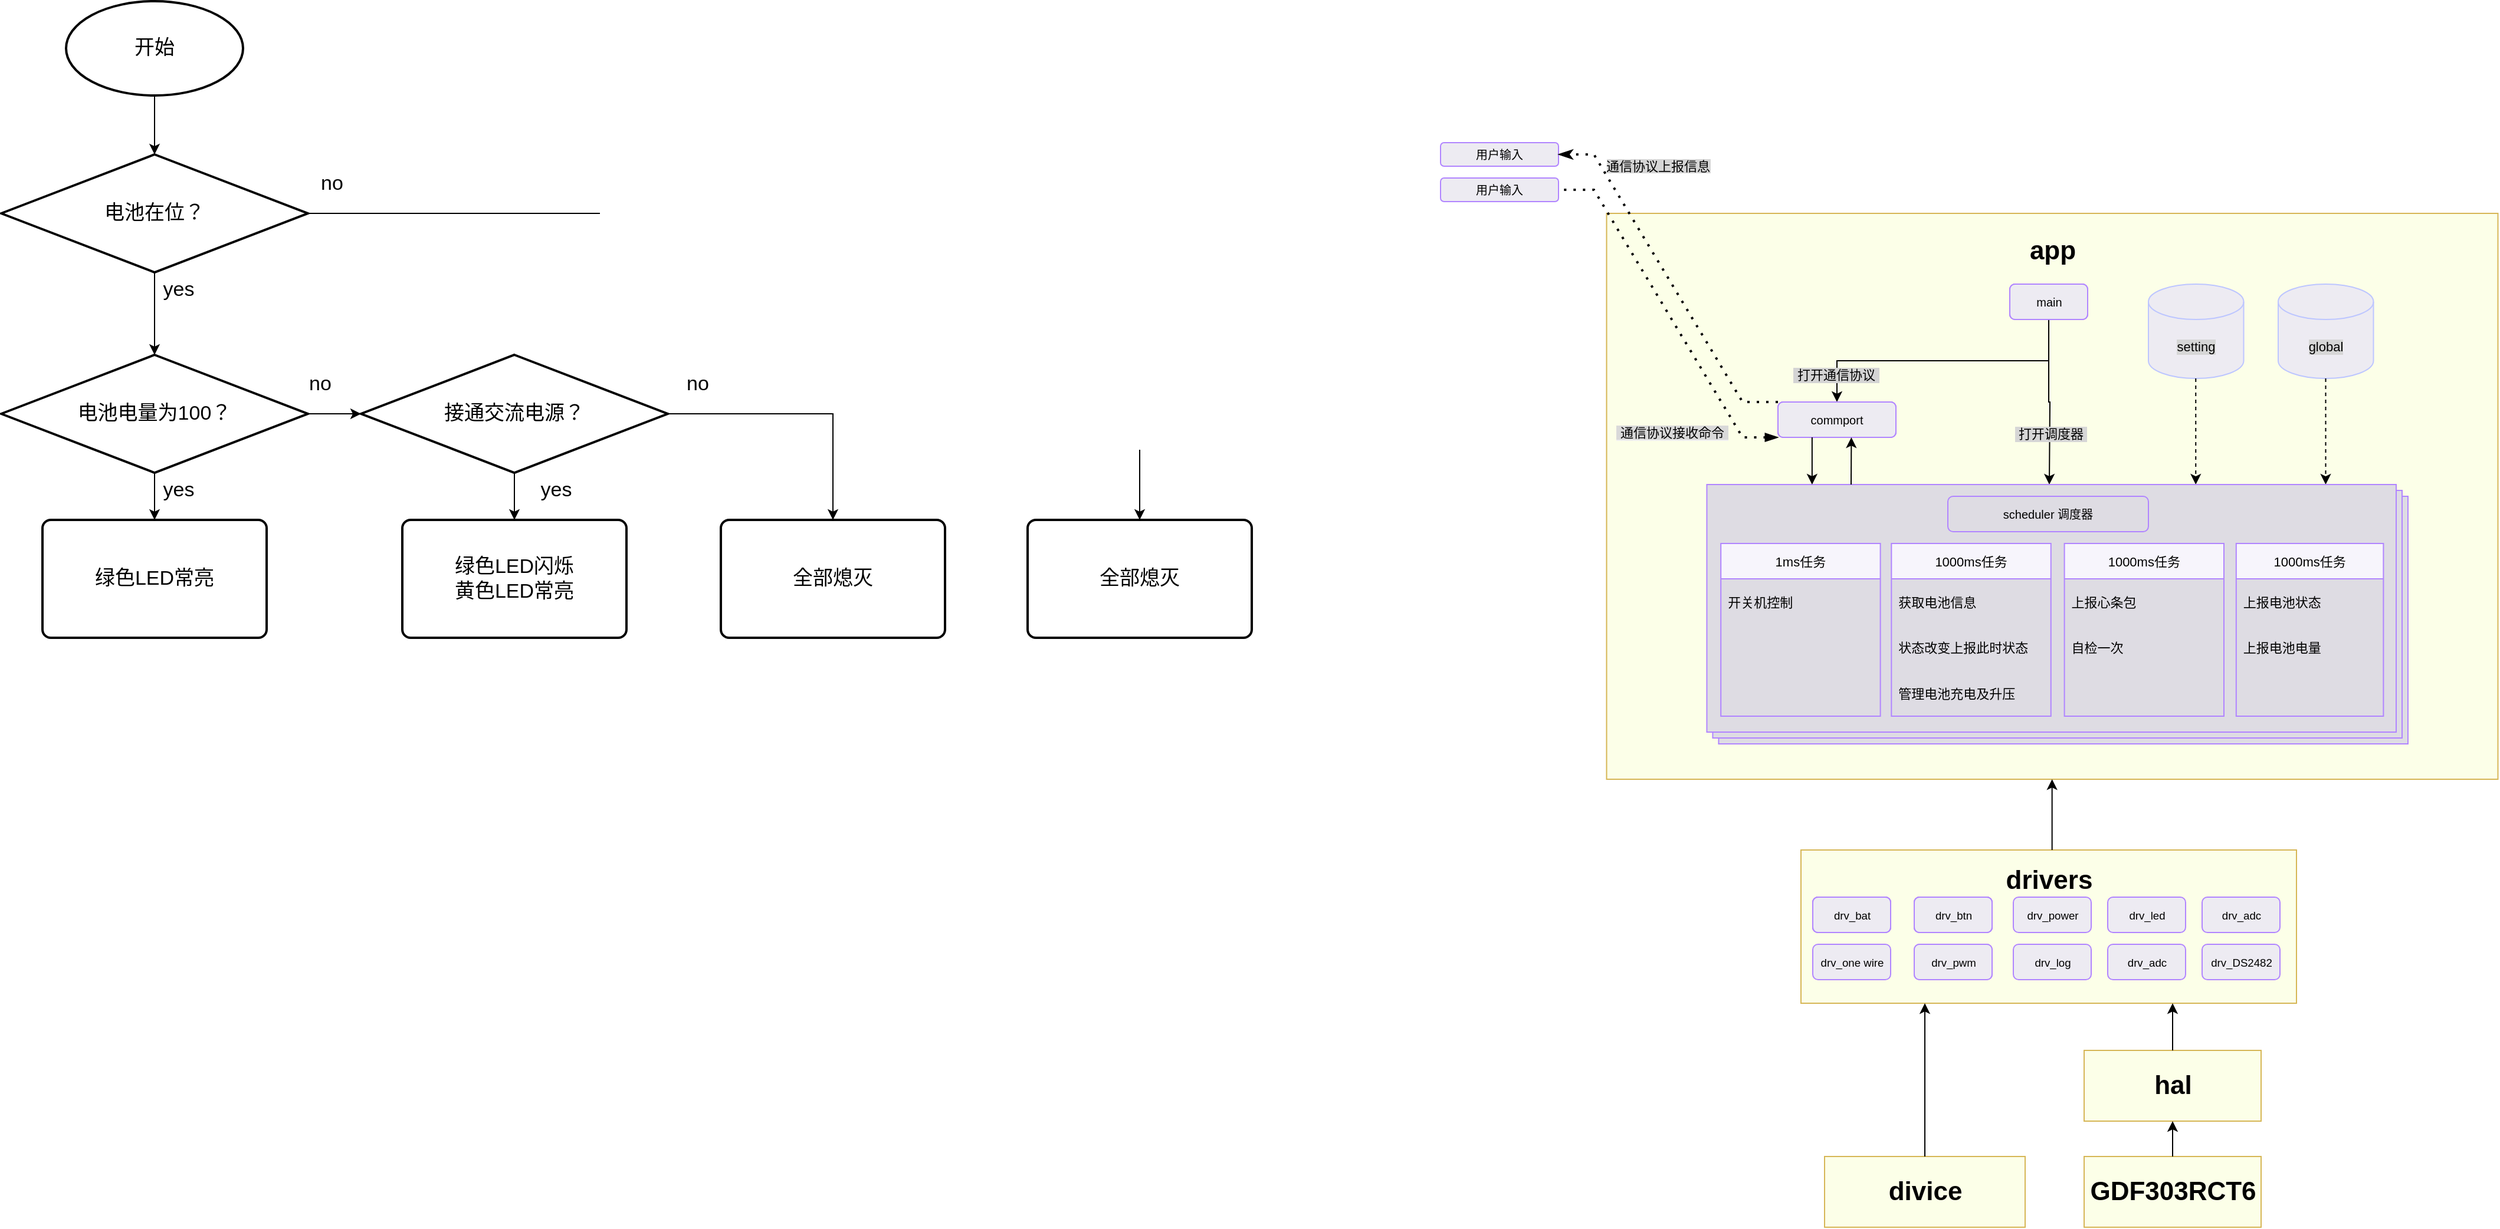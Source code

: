 <mxfile version="20.2.3" type="github">
  <diagram id="prtHgNgQTEPvFCAcTncT" name="Page-1">
    <mxGraphModel dx="3213" dy="2015" grid="1" gridSize="10" guides="1" tooltips="1" connect="1" arrows="1" fold="1" page="1" pageScale="1" pageWidth="827" pageHeight="1169" math="0" shadow="0">
      <root>
        <mxCell id="0" />
        <mxCell id="1" parent="0" />
        <mxCell id="XZaAGWMHw-ofj6j569ZM-145" value="" style="group;dashed=1;strokeColor=none;" parent="1" vertex="1" connectable="0">
          <mxGeometry x="80.75" y="180" width="755.5" height="670" as="geometry" />
        </mxCell>
        <mxCell id="XZaAGWMHw-ofj6j569ZM-3" value="&lt;b&gt;&lt;font style=&quot;font-size: 22px;&quot;&gt;app&lt;br&gt;&lt;/font&gt;&lt;/b&gt;&lt;br&gt;&lt;br&gt;&lt;br&gt;&lt;br&gt;&lt;br&gt;&lt;br&gt;&lt;br&gt;&lt;br&gt;&lt;br&gt;&lt;br&gt;&lt;br&gt;&lt;br&gt;&lt;br&gt;&lt;br&gt;&lt;br&gt;&lt;br&gt;&lt;br&gt;&lt;br&gt;&lt;br&gt;&lt;br&gt;&lt;br&gt;&lt;br&gt;&lt;br&gt;&lt;br&gt;&lt;br&gt;&lt;br&gt;&lt;br&gt;&lt;br&gt;&lt;br&gt;" style="rounded=0;whiteSpace=wrap;html=1;fillColor=#FCFFE8;strokeColor=#d6b656;" parent="XZaAGWMHw-ofj6j569ZM-145" vertex="1">
          <mxGeometry width="755.5" height="480" as="geometry" />
        </mxCell>
        <mxCell id="XZaAGWMHw-ofj6j569ZM-4" value="&lt;font style=&quot;font-size: 22px;&quot;&gt;&lt;b&gt;&lt;br&gt;&lt;br&gt;&lt;br&gt;drivers&lt;br&gt;&lt;br&gt;&lt;br&gt;&lt;br&gt;&lt;br&gt;&lt;br&gt;&lt;br&gt;&lt;/b&gt;&lt;/font&gt;" style="rounded=0;whiteSpace=wrap;html=1;fillColor=#FCFFE8;strokeColor=#d6b656;" parent="XZaAGWMHw-ofj6j569ZM-145" vertex="1">
          <mxGeometry x="164.75" y="540" width="420" height="130" as="geometry" />
        </mxCell>
        <mxCell id="XZaAGWMHw-ofj6j569ZM-142" value="" style="endArrow=classic;html=1;rounded=0;" parent="XZaAGWMHw-ofj6j569ZM-145" edge="1">
          <mxGeometry width="50" height="50" relative="1" as="geometry">
            <mxPoint x="377.58" y="540" as="sourcePoint" />
            <mxPoint x="377.58" y="480" as="targetPoint" />
          </mxGeometry>
        </mxCell>
        <mxCell id="XZaAGWMHw-ofj6j569ZM-148" value="setting" style="shape=cylinder3;whiteSpace=wrap;html=1;boundedLbl=1;backgroundOutline=1;size=15;labelBackgroundColor=#D6D6D6;fontSize=11;fontColor=default;strokeColor=#BDC6FF;fillColor=#EDEBF2;" parent="XZaAGWMHw-ofj6j569ZM-145" vertex="1">
          <mxGeometry x="459.25" y="60" width="80.75" height="80" as="geometry" />
        </mxCell>
        <mxCell id="XZaAGWMHw-ofj6j569ZM-149" value="global" style="shape=cylinder3;whiteSpace=wrap;html=1;boundedLbl=1;backgroundOutline=1;size=15;labelBackgroundColor=#D6D6D6;fontSize=11;fontColor=default;strokeColor=#BDC6FF;fillColor=#EDEBF2;" parent="XZaAGWMHw-ofj6j569ZM-145" vertex="1">
          <mxGeometry x="569.25" y="60" width="80.75" height="80" as="geometry" />
        </mxCell>
        <mxCell id="XZaAGWMHw-ofj6j569ZM-158" value="" style="endArrow=classic;html=1;rounded=0;targetPerimeterSpacing=0;strokeColor=#000000;elbow=vertical;exitX=0.5;exitY=1;exitDx=0;exitDy=0;dashed=1;" parent="XZaAGWMHw-ofj6j569ZM-145" edge="1">
          <mxGeometry width="50" height="50" relative="1" as="geometry">
            <mxPoint x="609.5" y="140" as="sourcePoint" />
            <mxPoint x="609.5" y="230" as="targetPoint" />
          </mxGeometry>
        </mxCell>
        <mxCell id="XZaAGWMHw-ofj6j569ZM-159" value="" style="endArrow=classic;html=1;rounded=0;targetPerimeterSpacing=0;strokeColor=#000000;elbow=vertical;exitX=0.5;exitY=1;exitDx=0;exitDy=0;dashed=1;" parent="XZaAGWMHw-ofj6j569ZM-145" edge="1">
          <mxGeometry width="50" height="50" relative="1" as="geometry">
            <mxPoint x="499.38" y="140" as="sourcePoint" />
            <mxPoint x="499.38" y="230" as="targetPoint" />
          </mxGeometry>
        </mxCell>
        <mxCell id="XZaAGWMHw-ofj6j569ZM-5" value="&lt;font style=&quot;font-size: 22px;&quot;&gt;&lt;b&gt;GDF303RCT6&lt;/b&gt;&lt;/font&gt;" style="rounded=0;whiteSpace=wrap;html=1;fillColor=#FCFFE8;strokeColor=#d6b656;" parent="1" vertex="1">
          <mxGeometry x="485.5" y="980" width="150" height="60" as="geometry" />
        </mxCell>
        <mxCell id="XZaAGWMHw-ofj6j569ZM-6" value="&lt;b&gt;&lt;font style=&quot;font-size: 22px;&quot;&gt;hal&lt;/font&gt;&lt;/b&gt;" style="rounded=0;whiteSpace=wrap;html=1;fillColor=#FCFFE8;strokeColor=#d6b656;" parent="1" vertex="1">
          <mxGeometry x="485.5" y="890" width="150" height="60" as="geometry" />
        </mxCell>
        <mxCell id="XZaAGWMHw-ofj6j569ZM-7" value="&lt;font style=&quot;font-size: 22px;&quot;&gt;&lt;b&gt;divice&lt;/b&gt;&lt;/font&gt;" style="rounded=0;whiteSpace=wrap;html=1;fillColor=#FCFFE8;strokeColor=#d6b656;" parent="1" vertex="1">
          <mxGeometry x="265.5" y="980" width="170" height="60" as="geometry" />
        </mxCell>
        <mxCell id="XZaAGWMHw-ofj6j569ZM-9" value="" style="endArrow=classic;html=1;rounded=0;exitX=0.5;exitY=0;exitDx=0;exitDy=0;entryX=0.5;entryY=1;entryDx=0;entryDy=0;" parent="1" source="XZaAGWMHw-ofj6j569ZM-5" target="XZaAGWMHw-ofj6j569ZM-6" edge="1">
          <mxGeometry width="50" height="50" relative="1" as="geometry">
            <mxPoint x="385.5" y="860" as="sourcePoint" />
            <mxPoint x="435.5" y="810" as="targetPoint" />
          </mxGeometry>
        </mxCell>
        <mxCell id="XZaAGWMHw-ofj6j569ZM-11" value="" style="endArrow=classic;html=1;rounded=0;exitX=0.5;exitY=0;exitDx=0;exitDy=0;entryX=0.25;entryY=1;entryDx=0;entryDy=0;" parent="1" source="XZaAGWMHw-ofj6j569ZM-7" target="XZaAGWMHw-ofj6j569ZM-4" edge="1">
          <mxGeometry width="50" height="50" relative="1" as="geometry">
            <mxPoint x="330" y="1010" as="sourcePoint" />
            <mxPoint x="330" y="970" as="targetPoint" />
          </mxGeometry>
        </mxCell>
        <mxCell id="XZaAGWMHw-ofj6j569ZM-12" value="" style="endArrow=classic;html=1;rounded=0;exitX=0.5;exitY=0;exitDx=0;exitDy=0;entryX=0.75;entryY=1;entryDx=0;entryDy=0;" parent="1" source="XZaAGWMHw-ofj6j569ZM-6" target="XZaAGWMHw-ofj6j569ZM-4" edge="1">
          <mxGeometry width="50" height="50" relative="1" as="geometry">
            <mxPoint x="560.5" y="1020" as="sourcePoint" />
            <mxPoint x="560.5" y="980" as="targetPoint" />
          </mxGeometry>
        </mxCell>
        <mxCell id="XZaAGWMHw-ofj6j569ZM-15" value="&lt;p class=&quot;MsoNormal&quot;&gt;&lt;span style=&quot;font-family: 等线; font-size: 7pt;&quot;&gt;&lt;font face=&quot;Arial&quot;&gt;drv_&lt;/font&gt;&lt;/span&gt;&lt;span style=&quot;font-family: Arial; font-size: 7pt;&quot;&gt;bat&lt;/span&gt;&lt;/p&gt;" style="rounded=1;whiteSpace=wrap;html=1;fillColor=#FCFFE8;strokeColor=#B185FF;" parent="1" vertex="1">
          <mxGeometry x="255.5" y="760" width="66" height="30" as="geometry" />
        </mxCell>
        <mxCell id="XZaAGWMHw-ofj6j569ZM-16" value="&lt;p class=&quot;MsoNormal&quot;&gt;&lt;span style=&quot;font-family: 等线; font-size: 7pt;&quot;&gt;&lt;font face=&quot;Arial&quot;&gt;drv_&lt;/font&gt;&lt;/span&gt;&lt;span style=&quot;font-family: Arial; font-size: 7pt;&quot;&gt;power&lt;/span&gt;&lt;/p&gt;" style="rounded=1;whiteSpace=wrap;html=1;fillColor=#EDEBF2;strokeColor=#B185FF;" parent="1" vertex="1">
          <mxGeometry x="425.5" y="760" width="66" height="30" as="geometry" />
        </mxCell>
        <mxCell id="XZaAGWMHw-ofj6j569ZM-17" value="&lt;p class=&quot;MsoNormal&quot;&gt;&lt;span style=&quot;font-family: 等线; font-size: 7pt;&quot;&gt;&lt;font face=&quot;Arial&quot;&gt;drv_&lt;/font&gt;&lt;/span&gt;&lt;span style=&quot;font-family: Arial; font-size: 7pt;&quot;&gt;led&lt;/span&gt;&lt;/p&gt;" style="rounded=1;whiteSpace=wrap;html=1;fillColor=#EDEBF2;strokeColor=#B185FF;" parent="1" vertex="1">
          <mxGeometry x="505.5" y="760" width="66" height="30" as="geometry" />
        </mxCell>
        <mxCell id="XZaAGWMHw-ofj6j569ZM-18" value="&lt;p class=&quot;MsoNormal&quot;&gt;&lt;span style=&quot;font-family: 等线; font-size: 7pt;&quot;&gt;&lt;font face=&quot;Arial&quot;&gt;drv_&lt;/font&gt;&lt;/span&gt;&lt;span style=&quot;font-family: Arial; font-size: 7pt;&quot;&gt;btn&lt;/span&gt;&lt;/p&gt;" style="rounded=1;whiteSpace=wrap;html=1;fillColor=#FCFFE8;strokeColor=#B185FF;" parent="1" vertex="1">
          <mxGeometry x="341.5" y="760" width="66" height="30" as="geometry" />
        </mxCell>
        <mxCell id="XZaAGWMHw-ofj6j569ZM-20" value="&lt;p class=&quot;MsoNormal&quot;&gt;&lt;span style=&quot;font-family: 等线; font-size: 7pt;&quot;&gt;&lt;font face=&quot;Arial&quot;&gt;drv_&lt;/font&gt;&lt;/span&gt;&lt;span style=&quot;font-family: Arial; font-size: 7pt;&quot;&gt;one wire&lt;/span&gt;&lt;/p&gt;" style="rounded=1;whiteSpace=wrap;html=1;fillColor=#EDEBF2;strokeColor=#B185FF;" parent="1" vertex="1">
          <mxGeometry x="255.5" y="800" width="66" height="30" as="geometry" />
        </mxCell>
        <mxCell id="XZaAGWMHw-ofj6j569ZM-21" value="&lt;p class=&quot;MsoNormal&quot;&gt;&lt;span style=&quot;font-family: 等线; font-size: 7pt;&quot;&gt;&lt;font face=&quot;Arial&quot;&gt;drv_&lt;/font&gt;&lt;/span&gt;&lt;span style=&quot;font-family: Arial; font-size: 7pt;&quot;&gt;pwm&lt;/span&gt;&lt;/p&gt;" style="rounded=1;whiteSpace=wrap;html=1;fillColor=#DEDCE3;strokeColor=#B185FF;" parent="1" vertex="1">
          <mxGeometry x="341.5" y="800" width="66" height="30" as="geometry" />
        </mxCell>
        <mxCell id="XZaAGWMHw-ofj6j569ZM-22" value="&lt;p class=&quot;MsoNormal&quot;&gt;&lt;span style=&quot;font-family: 等线; font-size: 7pt;&quot;&gt;&lt;font face=&quot;Arial&quot;&gt;drv_&lt;/font&gt;&lt;/span&gt;&lt;span style=&quot;font-family: Arial; font-size: 7pt;&quot;&gt;log&lt;/span&gt;&lt;/p&gt;" style="rounded=1;whiteSpace=wrap;html=1;fillColor=#EDEBF2;strokeColor=#B185FF;" parent="1" vertex="1">
          <mxGeometry x="425.5" y="800" width="66" height="30" as="geometry" />
        </mxCell>
        <mxCell id="XZaAGWMHw-ofj6j569ZM-24" value="&lt;p class=&quot;MsoNormal&quot;&gt;&lt;span style=&quot;font-family: 等线; font-size: 7pt;&quot;&gt;&lt;font face=&quot;Arial&quot;&gt;drv_&lt;/font&gt;&lt;/span&gt;&lt;span style=&quot;font-family: Arial; font-size: 7pt;&quot;&gt;adc&lt;/span&gt;&lt;/p&gt;" style="rounded=1;whiteSpace=wrap;html=1;fillColor=#EDEBF2;strokeColor=#B185FF;" parent="1" vertex="1">
          <mxGeometry x="505.5" y="800" width="66" height="30" as="geometry" />
        </mxCell>
        <mxCell id="XZaAGWMHw-ofj6j569ZM-26" value="&lt;p class=&quot;MsoNormal&quot;&gt;&lt;span style=&quot;font-family: 等线; font-size: 7pt;&quot;&gt;&lt;font face=&quot;Arial&quot;&gt;drv_&lt;/font&gt;&lt;/span&gt;&lt;span style=&quot;font-family: Arial; font-size: 7pt;&quot;&gt;adc&lt;/span&gt;&lt;/p&gt;" style="rounded=1;whiteSpace=wrap;html=1;fillColor=#EDEBF2;strokeColor=#B185FF;" parent="1" vertex="1">
          <mxGeometry x="585.5" y="760" width="66" height="30" as="geometry" />
        </mxCell>
        <mxCell id="XZaAGWMHw-ofj6j569ZM-27" value="&lt;p class=&quot;MsoNormal&quot;&gt;&lt;span style=&quot;font-family: 等线; font-size: 7pt;&quot;&gt;&lt;font face=&quot;Arial&quot;&gt;drv_DS2482&lt;/font&gt;&lt;/span&gt;&lt;/p&gt;" style="rounded=1;whiteSpace=wrap;html=1;fillColor=#EDEBF2;strokeColor=#B185FF;" parent="1" vertex="1">
          <mxGeometry x="585.5" y="800" width="66" height="30" as="geometry" />
        </mxCell>
        <mxCell id="XZaAGWMHw-ofj6j569ZM-28" value="&lt;p class=&quot;MsoNormal&quot;&gt;&lt;span style=&quot;font-family: 等线; font-size: 7pt;&quot;&gt;&lt;font face=&quot;Arial&quot;&gt;drv_&lt;/font&gt;&lt;/span&gt;&lt;span style=&quot;font-family: Arial; font-size: 7pt;&quot;&gt;bat&lt;/span&gt;&lt;/p&gt;" style="rounded=1;whiteSpace=wrap;html=1;fillColor=#DEDCE3;strokeColor=#B185FF;" parent="1" vertex="1">
          <mxGeometry x="255.5" y="760" width="66" height="30" as="geometry" />
        </mxCell>
        <mxCell id="XZaAGWMHw-ofj6j569ZM-29" value="&lt;p class=&quot;MsoNormal&quot;&gt;&lt;span style=&quot;font-family: 等线; font-size: 7pt;&quot;&gt;&lt;font face=&quot;Arial&quot;&gt;drv_&lt;/font&gt;&lt;/span&gt;&lt;span style=&quot;font-family: Arial; font-size: 7pt;&quot;&gt;btn&lt;/span&gt;&lt;/p&gt;" style="rounded=1;whiteSpace=wrap;html=1;fillColor=#DEDCE3;strokeColor=#B185FF;" parent="1" vertex="1">
          <mxGeometry x="341.5" y="760" width="66" height="30" as="geometry" />
        </mxCell>
        <mxCell id="XZaAGWMHw-ofj6j569ZM-31" style="edgeStyle=orthogonalEdgeStyle;rounded=0;orthogonalLoop=1;jettySize=auto;html=1;exitX=0.5;exitY=1;exitDx=0;exitDy=0;strokeColor=#000000;" parent="1" source="XZaAGWMHw-ofj6j569ZM-30" edge="1">
          <mxGeometry relative="1" as="geometry">
            <mxPoint x="456" y="410" as="targetPoint" />
          </mxGeometry>
        </mxCell>
        <mxCell id="XZaAGWMHw-ofj6j569ZM-46" value="&amp;nbsp;打开调度器&amp;nbsp;" style="edgeLabel;html=1;align=center;verticalAlign=middle;resizable=0;points=[];labelBackgroundColor=#D6D6D6;" parent="XZaAGWMHw-ofj6j569ZM-31" vertex="1" connectable="0">
          <mxGeometry x="0.389" relative="1" as="geometry">
            <mxPoint as="offset" />
          </mxGeometry>
        </mxCell>
        <mxCell id="XZaAGWMHw-ofj6j569ZM-36" style="edgeStyle=orthogonalEdgeStyle;rounded=0;orthogonalLoop=1;jettySize=auto;html=1;exitX=0.5;exitY=1;exitDx=0;exitDy=0;strokeColor=#000000;" parent="1" source="XZaAGWMHw-ofj6j569ZM-30" target="XZaAGWMHw-ofj6j569ZM-35" edge="1">
          <mxGeometry relative="1" as="geometry" />
        </mxCell>
        <mxCell id="XZaAGWMHw-ofj6j569ZM-47" value="&amp;nbsp;打开通信协议&amp;nbsp;" style="edgeLabel;html=1;align=center;verticalAlign=middle;resizable=0;points=[];labelBackgroundColor=#D4D4D4;" parent="XZaAGWMHw-ofj6j569ZM-36" vertex="1" connectable="0">
          <mxGeometry x="0.817" y="-1" relative="1" as="geometry">
            <mxPoint as="offset" />
          </mxGeometry>
        </mxCell>
        <mxCell id="XZaAGWMHw-ofj6j569ZM-30" value="&lt;p class=&quot;MsoNormal&quot;&gt;&lt;font size=&quot;1&quot; face=&quot;Arial&quot;&gt;main&lt;/font&gt;&lt;/p&gt;" style="rounded=1;whiteSpace=wrap;html=1;fillColor=#DEDCE3;strokeColor=#B185FF;" parent="1" vertex="1">
          <mxGeometry x="422.5" y="240" width="66" height="30" as="geometry" />
        </mxCell>
        <mxCell id="XZaAGWMHw-ofj6j569ZM-35" value="&lt;p class=&quot;MsoNormal&quot;&gt;&lt;font size=&quot;1&quot; face=&quot;Arial&quot;&gt;commport&lt;/font&gt;&lt;/p&gt;" style="rounded=1;whiteSpace=wrap;html=1;fillColor=#DEDCE3;strokeColor=#B185FF;" parent="1" vertex="1">
          <mxGeometry x="226" y="340" width="100" height="30" as="geometry" />
        </mxCell>
        <mxCell id="XZaAGWMHw-ofj6j569ZM-39" value="" style="endArrow=none;dashed=1;html=1;dashPattern=1 3;strokeWidth=2;rounded=0;entryX=1;entryY=0.5;entryDx=0;entryDy=0;edgeStyle=entityRelationEdgeStyle;elbow=vertical;exitX=0;exitY=1;exitDx=0;exitDy=0;targetPerimeterSpacing=0;startArrow=blockThin;startFill=1;" parent="1" source="XZaAGWMHw-ofj6j569ZM-67" target="XZaAGWMHw-ofj6j569ZM-134" edge="1">
          <mxGeometry width="50" height="50" relative="1" as="geometry">
            <mxPoint x="116" y="250" as="sourcePoint" />
            <mxPoint x="66" y="162.5" as="targetPoint" />
          </mxGeometry>
        </mxCell>
        <mxCell id="XZaAGWMHw-ofj6j569ZM-42" value="&lt;span style=&quot;background-color: rgb(217, 217, 217);&quot;&gt;&amp;nbsp;通信协议接收命令&amp;nbsp;&lt;/span&gt;" style="edgeLabel;html=1;align=center;verticalAlign=middle;resizable=0;points=[];labelBackgroundColor=#F0F0F0;" parent="XZaAGWMHw-ofj6j569ZM-39" vertex="1" connectable="0">
          <mxGeometry x="0.071" y="2" relative="1" as="geometry">
            <mxPoint x="10" y="109" as="offset" />
          </mxGeometry>
        </mxCell>
        <mxCell id="XZaAGWMHw-ofj6j569ZM-57" value="&lt;p class=&quot;MsoNormal&quot;&gt;&lt;font size=&quot;1&quot; face=&quot;Arial&quot;&gt;commport&lt;/font&gt;&lt;/p&gt;" style="rounded=1;whiteSpace=wrap;html=1;fillColor=#DEDCE3;strokeColor=#B185FF;" parent="1" vertex="1">
          <mxGeometry x="226" y="340" width="100" height="30" as="geometry" />
        </mxCell>
        <mxCell id="XZaAGWMHw-ofj6j569ZM-58" value="&lt;p class=&quot;MsoNormal&quot;&gt;&lt;font size=&quot;1&quot; face=&quot;Arial&quot;&gt;main&lt;/font&gt;&lt;/p&gt;" style="rounded=1;whiteSpace=wrap;html=1;fillColor=#DEDCE3;strokeColor=#B185FF;" parent="1" vertex="1">
          <mxGeometry x="422.5" y="240" width="66" height="30" as="geometry" />
        </mxCell>
        <mxCell id="XZaAGWMHw-ofj6j569ZM-60" value="&lt;p class=&quot;MsoNormal&quot;&gt;&lt;span style=&quot;font-family: 等线; font-size: 7pt;&quot;&gt;&lt;font face=&quot;Arial&quot;&gt;drv_&lt;/font&gt;&lt;/span&gt;&lt;span style=&quot;font-family: Arial; font-size: 7pt;&quot;&gt;btn&lt;/span&gt;&lt;/p&gt;" style="rounded=1;whiteSpace=wrap;html=1;fillColor=#DEDCE3;strokeColor=#B185FF;" parent="1" vertex="1">
          <mxGeometry x="341.5" y="760" width="66" height="30" as="geometry" />
        </mxCell>
        <mxCell id="XZaAGWMHw-ofj6j569ZM-61" value="&lt;p class=&quot;MsoNormal&quot;&gt;&lt;span style=&quot;font-family: 等线; font-size: 7pt;&quot;&gt;&lt;font face=&quot;Arial&quot;&gt;drv_&lt;/font&gt;&lt;/span&gt;&lt;span style=&quot;font-family: Arial; font-size: 7pt;&quot;&gt;bat&lt;/span&gt;&lt;/p&gt;" style="rounded=1;whiteSpace=wrap;html=1;fillColor=#DEDCE3;strokeColor=#B185FF;" parent="1" vertex="1">
          <mxGeometry x="255.5" y="760" width="66" height="30" as="geometry" />
        </mxCell>
        <mxCell id="XZaAGWMHw-ofj6j569ZM-67" value="&lt;p class=&quot;MsoNormal&quot;&gt;&lt;font size=&quot;1&quot; face=&quot;Arial&quot;&gt;commport&lt;/font&gt;&lt;/p&gt;" style="rounded=1;whiteSpace=wrap;html=1;fillColor=#EDEBF2;strokeColor=#B185FF;" parent="1" vertex="1">
          <mxGeometry x="226" y="340" width="100" height="30" as="geometry" />
        </mxCell>
        <mxCell id="XZaAGWMHw-ofj6j569ZM-68" value="&lt;p class=&quot;MsoNormal&quot;&gt;&lt;font size=&quot;1&quot; face=&quot;Arial&quot;&gt;main&lt;/font&gt;&lt;/p&gt;" style="rounded=1;whiteSpace=wrap;html=1;fillColor=#EDEBF2;strokeColor=#B185FF;" parent="1" vertex="1">
          <mxGeometry x="422.5" y="240" width="66" height="30" as="geometry" />
        </mxCell>
        <mxCell id="XZaAGWMHw-ofj6j569ZM-70" value="&lt;p class=&quot;MsoNormal&quot;&gt;&lt;span style=&quot;font-family: 等线; font-size: 7pt;&quot;&gt;&lt;font face=&quot;Arial&quot;&gt;drv_&lt;/font&gt;&lt;/span&gt;&lt;span style=&quot;font-family: Arial; font-size: 7pt;&quot;&gt;btn&lt;/span&gt;&lt;/p&gt;" style="rounded=1;whiteSpace=wrap;html=1;fillColor=#EDEBF2;strokeColor=#B185FF;" parent="1" vertex="1">
          <mxGeometry x="341.5" y="760" width="66" height="30" as="geometry" />
        </mxCell>
        <mxCell id="XZaAGWMHw-ofj6j569ZM-71" value="&lt;p class=&quot;MsoNormal&quot;&gt;&lt;span style=&quot;font-family: 等线; font-size: 7pt;&quot;&gt;&lt;font face=&quot;Arial&quot;&gt;drv_&lt;/font&gt;&lt;/span&gt;&lt;span style=&quot;font-family: Arial; font-size: 7pt;&quot;&gt;bat&lt;/span&gt;&lt;/p&gt;" style="rounded=1;whiteSpace=wrap;html=1;fillColor=#EDEBF2;strokeColor=#B185FF;" parent="1" vertex="1">
          <mxGeometry x="255.5" y="760" width="66" height="30" as="geometry" />
        </mxCell>
        <mxCell id="XZaAGWMHw-ofj6j569ZM-72" value="&lt;p class=&quot;MsoNormal&quot;&gt;&lt;span style=&quot;font-family: 等线; font-size: 7pt;&quot;&gt;&lt;font face=&quot;Arial&quot;&gt;drv_&lt;/font&gt;&lt;/span&gt;&lt;span style=&quot;font-family: Arial; font-size: 7pt;&quot;&gt;pwm&lt;/span&gt;&lt;/p&gt;" style="rounded=1;whiteSpace=wrap;html=1;fillColor=#EDEBF2;strokeColor=#B185FF;" parent="1" vertex="1">
          <mxGeometry x="341.5" y="800" width="66" height="30" as="geometry" />
        </mxCell>
        <mxCell id="XZaAGWMHw-ofj6j569ZM-78" value="" style="group;labelBackgroundColor=none;" parent="1" vertex="1" connectable="0">
          <mxGeometry x="240" y="410" width="520" height="220" as="geometry" />
        </mxCell>
        <mxCell id="XZaAGWMHw-ofj6j569ZM-44" value="" style="verticalLabelPosition=bottom;verticalAlign=top;html=1;shape=mxgraph.basic.layered_rect;dx=10;outlineConnect=0;labelBackgroundColor=#F0F0F0;strokeColor=#B185FF;fillColor=#DEDCE3;" parent="XZaAGWMHw-ofj6j569ZM-78" vertex="1">
          <mxGeometry x="-74.286" width="594.286" height="220" as="geometry" />
        </mxCell>
        <mxCell id="XZaAGWMHw-ofj6j569ZM-94" value="1ms任务" style="swimlane;fontStyle=0;childLayout=stackLayout;horizontal=1;startSize=30;horizontalStack=0;resizeParent=1;resizeParentMax=0;resizeLast=0;collapsible=1;marginBottom=0;labelBackgroundColor=none;fontSize=11;fontColor=default;strokeColor=#B185FF;fillColor=#F7F5FC;" parent="XZaAGWMHw-ofj6j569ZM-78" vertex="1">
          <mxGeometry x="-62.402" y="50.002" width="135.2" height="146.471" as="geometry" />
        </mxCell>
        <mxCell id="XZaAGWMHw-ofj6j569ZM-95" value="开关机控制" style="text;strokeColor=none;fillColor=none;align=left;verticalAlign=middle;spacingLeft=4;spacingRight=4;overflow=hidden;points=[[0,0.5],[1,0.5]];portConstraint=eastwest;rotatable=0;labelBackgroundColor=none;fontSize=11;fontColor=default;" parent="XZaAGWMHw-ofj6j569ZM-94" vertex="1">
          <mxGeometry y="30" width="135.2" height="38.824" as="geometry" />
        </mxCell>
        <mxCell id="XZaAGWMHw-ofj6j569ZM-96" value=" " style="text;strokeColor=none;fillColor=none;align=left;verticalAlign=middle;spacingLeft=4;spacingRight=4;overflow=hidden;points=[[0,0.5],[1,0.5]];portConstraint=eastwest;rotatable=0;labelBackgroundColor=none;fontSize=11;fontColor=default;" parent="XZaAGWMHw-ofj6j569ZM-94" vertex="1">
          <mxGeometry y="68.824" width="135.2" height="38.824" as="geometry" />
        </mxCell>
        <mxCell id="XZaAGWMHw-ofj6j569ZM-97" value=" " style="text;strokeColor=none;fillColor=none;align=left;verticalAlign=middle;spacingLeft=4;spacingRight=4;overflow=hidden;points=[[0,0.5],[1,0.5]];portConstraint=eastwest;rotatable=0;labelBackgroundColor=none;fontSize=11;fontColor=default;" parent="XZaAGWMHw-ofj6j569ZM-94" vertex="1">
          <mxGeometry y="107.647" width="135.2" height="38.824" as="geometry" />
        </mxCell>
        <mxCell id="XZaAGWMHw-ofj6j569ZM-107" value="1000ms任务" style="swimlane;fontStyle=0;childLayout=stackLayout;horizontal=1;startSize=30;horizontalStack=0;resizeParent=1;resizeParentMax=0;resizeLast=0;collapsible=1;marginBottom=0;labelBackgroundColor=none;fontSize=11;fontColor=default;strokeColor=#B185FF;fillColor=#F7F5FC;" parent="XZaAGWMHw-ofj6j569ZM-78" vertex="1">
          <mxGeometry x="82.165" y="50.002" width="135.2" height="146.471" as="geometry" />
        </mxCell>
        <mxCell id="XZaAGWMHw-ofj6j569ZM-108" value="获取电池信息" style="text;strokeColor=none;fillColor=none;align=left;verticalAlign=middle;spacingLeft=4;spacingRight=4;overflow=hidden;points=[[0,0.5],[1,0.5]];portConstraint=eastwest;rotatable=0;labelBackgroundColor=none;fontSize=11;fontColor=default;" parent="XZaAGWMHw-ofj6j569ZM-107" vertex="1">
          <mxGeometry y="30" width="135.2" height="38.824" as="geometry" />
        </mxCell>
        <mxCell id="XZaAGWMHw-ofj6j569ZM-109" value="状态改变上报此时状态" style="text;strokeColor=none;fillColor=none;align=left;verticalAlign=middle;spacingLeft=4;spacingRight=4;overflow=hidden;points=[[0,0.5],[1,0.5]];portConstraint=eastwest;rotatable=0;labelBackgroundColor=none;fontSize=11;fontColor=default;" parent="XZaAGWMHw-ofj6j569ZM-107" vertex="1">
          <mxGeometry y="68.824" width="135.2" height="38.824" as="geometry" />
        </mxCell>
        <mxCell id="XZaAGWMHw-ofj6j569ZM-110" value="管理电池充电及升压" style="text;strokeColor=none;fillColor=none;align=left;verticalAlign=middle;spacingLeft=4;spacingRight=4;overflow=hidden;points=[[0,0.5],[1,0.5]];portConstraint=eastwest;rotatable=0;labelBackgroundColor=none;fontSize=11;fontColor=default;" parent="XZaAGWMHw-ofj6j569ZM-107" vertex="1">
          <mxGeometry y="107.647" width="135.2" height="38.824" as="geometry" />
        </mxCell>
        <mxCell id="XZaAGWMHw-ofj6j569ZM-111" value="1000ms任务" style="swimlane;fontStyle=0;childLayout=stackLayout;horizontal=1;startSize=30;horizontalStack=0;resizeParent=1;resizeParentMax=0;resizeLast=0;collapsible=1;marginBottom=0;labelBackgroundColor=none;fontSize=11;fontColor=default;strokeColor=#B185FF;fillColor=#F7F5FC;" parent="XZaAGWMHw-ofj6j569ZM-78" vertex="1">
          <mxGeometry x="228.8" y="50.002" width="135.2" height="146.471" as="geometry" />
        </mxCell>
        <mxCell id="XZaAGWMHw-ofj6j569ZM-112" value="上报心条包" style="text;strokeColor=none;fillColor=none;align=left;verticalAlign=middle;spacingLeft=4;spacingRight=4;overflow=hidden;points=[[0,0.5],[1,0.5]];portConstraint=eastwest;rotatable=0;labelBackgroundColor=none;fontSize=11;fontColor=default;" parent="XZaAGWMHw-ofj6j569ZM-111" vertex="1">
          <mxGeometry y="30" width="135.2" height="38.824" as="geometry" />
        </mxCell>
        <mxCell id="XZaAGWMHw-ofj6j569ZM-113" value="自检一次" style="text;strokeColor=none;fillColor=none;align=left;verticalAlign=middle;spacingLeft=4;spacingRight=4;overflow=hidden;points=[[0,0.5],[1,0.5]];portConstraint=eastwest;rotatable=0;labelBackgroundColor=none;fontSize=11;fontColor=default;" parent="XZaAGWMHw-ofj6j569ZM-111" vertex="1">
          <mxGeometry y="68.824" width="135.2" height="38.824" as="geometry" />
        </mxCell>
        <mxCell id="XZaAGWMHw-ofj6j569ZM-114" value=" " style="text;strokeColor=none;fillColor=none;align=left;verticalAlign=middle;spacingLeft=4;spacingRight=4;overflow=hidden;points=[[0,0.5],[1,0.5]];portConstraint=eastwest;rotatable=0;labelBackgroundColor=none;fontSize=11;fontColor=default;" parent="XZaAGWMHw-ofj6j569ZM-111" vertex="1">
          <mxGeometry y="107.647" width="135.2" height="38.824" as="geometry" />
        </mxCell>
        <mxCell id="XZaAGWMHw-ofj6j569ZM-116" value="1000ms任务" style="swimlane;fontStyle=0;childLayout=stackLayout;horizontal=1;startSize=30;horizontalStack=0;resizeParent=1;resizeParentMax=0;resizeLast=0;collapsible=1;marginBottom=0;labelBackgroundColor=none;fontSize=11;fontColor=default;strokeColor=#B185FF;fillColor=#F7F5FC;" parent="XZaAGWMHw-ofj6j569ZM-78" vertex="1">
          <mxGeometry x="374.4" y="50.002" width="124.8" height="146.471" as="geometry" />
        </mxCell>
        <mxCell id="XZaAGWMHw-ofj6j569ZM-117" value="上报电池状态" style="text;strokeColor=none;fillColor=none;align=left;verticalAlign=middle;spacingLeft=4;spacingRight=4;overflow=hidden;points=[[0,0.5],[1,0.5]];portConstraint=eastwest;rotatable=0;labelBackgroundColor=none;fontSize=11;fontColor=default;" parent="XZaAGWMHw-ofj6j569ZM-116" vertex="1">
          <mxGeometry y="30" width="124.8" height="38.824" as="geometry" />
        </mxCell>
        <mxCell id="XZaAGWMHw-ofj6j569ZM-118" value="上报电池电量" style="text;strokeColor=none;fillColor=none;align=left;verticalAlign=middle;spacingLeft=4;spacingRight=4;overflow=hidden;points=[[0,0.5],[1,0.5]];portConstraint=eastwest;rotatable=0;labelBackgroundColor=none;fontSize=11;fontColor=default;" parent="XZaAGWMHw-ofj6j569ZM-116" vertex="1">
          <mxGeometry y="68.824" width="124.8" height="38.824" as="geometry" />
        </mxCell>
        <mxCell id="XZaAGWMHw-ofj6j569ZM-119" value=" " style="text;strokeColor=none;fillColor=none;align=left;verticalAlign=middle;spacingLeft=4;spacingRight=4;overflow=hidden;points=[[0,0.5],[1,0.5]];portConstraint=eastwest;rotatable=0;labelBackgroundColor=none;fontSize=11;fontColor=default;" parent="XZaAGWMHw-ofj6j569ZM-116" vertex="1">
          <mxGeometry y="107.647" width="124.8" height="38.824" as="geometry" />
        </mxCell>
        <mxCell id="XZaAGWMHw-ofj6j569ZM-56" value="&lt;p class=&quot;MsoNormal&quot;&gt;&lt;font size=&quot;1&quot; face=&quot;Arial&quot;&gt;scheduler 调度器&lt;/font&gt;&lt;/p&gt;" style="rounded=1;whiteSpace=wrap;html=1;fillColor=#DEDCE3;strokeColor=#B185FF;" parent="XZaAGWMHw-ofj6j569ZM-78" vertex="1">
          <mxGeometry x="130" y="10" width="170" height="30" as="geometry" />
        </mxCell>
        <mxCell id="XZaAGWMHw-ofj6j569ZM-121" value="" style="endArrow=classic;html=1;rounded=0;targetPerimeterSpacing=0;strokeColor=#000000;elbow=vertical;exitX=0.5;exitY=1;exitDx=0;exitDy=0;" parent="1" edge="1">
          <mxGeometry width="50" height="50" relative="1" as="geometry">
            <mxPoint x="254.93" y="370" as="sourcePoint" />
            <mxPoint x="254.93" y="410" as="targetPoint" />
          </mxGeometry>
        </mxCell>
        <mxCell id="XZaAGWMHw-ofj6j569ZM-122" value="" style="endArrow=classic;html=1;rounded=0;targetPerimeterSpacing=0;strokeColor=#000000;elbow=vertical;" parent="1" edge="1">
          <mxGeometry width="50" height="50" relative="1" as="geometry">
            <mxPoint x="288" y="410" as="sourcePoint" />
            <mxPoint x="288.21" y="370" as="targetPoint" />
          </mxGeometry>
        </mxCell>
        <mxCell id="XZaAGWMHw-ofj6j569ZM-125" value="&lt;p class=&quot;MsoNormal&quot;&gt;&lt;font size=&quot;1&quot; face=&quot;Arial&quot;&gt;用户输入&lt;/font&gt;&lt;/p&gt;" style="rounded=1;whiteSpace=wrap;html=1;fillColor=#EDEBF2;strokeColor=#B185FF;" parent="1" vertex="1">
          <mxGeometry x="-60" y="120" width="100" height="20" as="geometry" />
        </mxCell>
        <mxCell id="XZaAGWMHw-ofj6j569ZM-130" value="" style="endArrow=classicThin;dashed=1;html=1;dashPattern=1 3;strokeWidth=2;rounded=0;fontSize=11;fontColor=default;targetPerimeterSpacing=0;elbow=vertical;entryX=1;entryY=0.5;entryDx=0;entryDy=0;exitX=0;exitY=0;exitDx=0;exitDy=0;startArrow=none;startFill=0;endFill=1;edgeStyle=entityRelationEdgeStyle;" parent="1" source="XZaAGWMHw-ofj6j569ZM-67" target="XZaAGWMHw-ofj6j569ZM-125" edge="1">
          <mxGeometry width="50" height="50" relative="1" as="geometry">
            <mxPoint x="160" y="180" as="sourcePoint" />
            <mxPoint x="210" y="130" as="targetPoint" />
          </mxGeometry>
        </mxCell>
        <mxCell id="XZaAGWMHw-ofj6j569ZM-131" value="&lt;span style=&quot;background-color: rgb(214, 214, 214);&quot;&gt;通信协议上报信息&lt;/span&gt;" style="edgeLabel;html=1;align=center;verticalAlign=middle;resizable=0;points=[];fontSize=11;fontColor=default;" parent="XZaAGWMHw-ofj6j569ZM-130" vertex="1" connectable="0">
          <mxGeometry x="0.205" y="-2" relative="1" as="geometry">
            <mxPoint x="5" y="-68" as="offset" />
          </mxGeometry>
        </mxCell>
        <mxCell id="XZaAGWMHw-ofj6j569ZM-134" value="&lt;p class=&quot;MsoNormal&quot;&gt;&lt;font size=&quot;1&quot; face=&quot;Arial&quot;&gt;用户输入&lt;/font&gt;&lt;/p&gt;" style="rounded=1;whiteSpace=wrap;html=1;fillColor=#EDEBF2;strokeColor=#B185FF;" parent="1" vertex="1">
          <mxGeometry x="-60" y="150" width="100" height="20" as="geometry" />
        </mxCell>
        <mxCell id="hzK3_wP9CHluU0drUrsF-6" style="edgeStyle=orthogonalEdgeStyle;rounded=0;orthogonalLoop=1;jettySize=auto;html=1;exitX=0.5;exitY=1;exitDx=0;exitDy=0;exitPerimeter=0;entryX=0.5;entryY=0;entryDx=0;entryDy=0;entryPerimeter=0;fontSize=17;" edge="1" parent="1" source="hzK3_wP9CHluU0drUrsF-1" target="hzK3_wP9CHluU0drUrsF-2">
          <mxGeometry relative="1" as="geometry" />
        </mxCell>
        <mxCell id="hzK3_wP9CHluU0drUrsF-13" style="edgeStyle=orthogonalEdgeStyle;rounded=0;orthogonalLoop=1;jettySize=auto;html=1;exitX=1;exitY=0.5;exitDx=0;exitDy=0;exitPerimeter=0;entryX=0.5;entryY=0;entryDx=0;entryDy=0;fontSize=17;" edge="1" parent="1" source="hzK3_wP9CHluU0drUrsF-1" target="hzK3_wP9CHluU0drUrsF-17">
          <mxGeometry relative="1" as="geometry">
            <mxPoint x="-520" y="179.706" as="targetPoint" />
          </mxGeometry>
        </mxCell>
        <mxCell id="hzK3_wP9CHluU0drUrsF-1" value="电池在位？" style="strokeWidth=2;html=1;shape=mxgraph.flowchart.decision;whiteSpace=wrap;fontSize=17;" vertex="1" parent="1">
          <mxGeometry x="-1280" y="130" width="260" height="100" as="geometry" />
        </mxCell>
        <mxCell id="hzK3_wP9CHluU0drUrsF-18" style="edgeStyle=orthogonalEdgeStyle;rounded=0;orthogonalLoop=1;jettySize=auto;html=1;exitX=1;exitY=0.5;exitDx=0;exitDy=0;exitPerimeter=0;entryX=0;entryY=0.5;entryDx=0;entryDy=0;entryPerimeter=0;fontSize=17;" edge="1" parent="1" source="hzK3_wP9CHluU0drUrsF-2" target="hzK3_wP9CHluU0drUrsF-4">
          <mxGeometry relative="1" as="geometry" />
        </mxCell>
        <mxCell id="hzK3_wP9CHluU0drUrsF-20" style="edgeStyle=orthogonalEdgeStyle;rounded=0;orthogonalLoop=1;jettySize=auto;html=1;exitX=0.5;exitY=1;exitDx=0;exitDy=0;exitPerimeter=0;entryX=0.5;entryY=0;entryDx=0;entryDy=0;fontSize=17;" edge="1" parent="1" source="hzK3_wP9CHluU0drUrsF-2" target="hzK3_wP9CHluU0drUrsF-14">
          <mxGeometry relative="1" as="geometry" />
        </mxCell>
        <mxCell id="hzK3_wP9CHluU0drUrsF-2" value="电池电量为100？" style="strokeWidth=2;html=1;shape=mxgraph.flowchart.decision;whiteSpace=wrap;fontSize=17;" vertex="1" parent="1">
          <mxGeometry x="-1280" y="300" width="260" height="100" as="geometry" />
        </mxCell>
        <mxCell id="hzK3_wP9CHluU0drUrsF-19" style="edgeStyle=orthogonalEdgeStyle;rounded=0;orthogonalLoop=1;jettySize=auto;html=1;exitX=0.5;exitY=1;exitDx=0;exitDy=0;exitPerimeter=0;entryX=0.5;entryY=0;entryDx=0;entryDy=0;fontSize=17;" edge="1" parent="1" source="hzK3_wP9CHluU0drUrsF-4" target="hzK3_wP9CHluU0drUrsF-15">
          <mxGeometry relative="1" as="geometry" />
        </mxCell>
        <mxCell id="hzK3_wP9CHluU0drUrsF-28" style="edgeStyle=orthogonalEdgeStyle;rounded=0;orthogonalLoop=1;jettySize=auto;html=1;exitX=1;exitY=0.5;exitDx=0;exitDy=0;exitPerimeter=0;entryX=0.5;entryY=0;entryDx=0;entryDy=0;fontSize=17;" edge="1" parent="1" source="hzK3_wP9CHluU0drUrsF-4" target="hzK3_wP9CHluU0drUrsF-27">
          <mxGeometry relative="1" as="geometry" />
        </mxCell>
        <mxCell id="hzK3_wP9CHluU0drUrsF-4" value="接通交流电源？" style="strokeWidth=2;html=1;shape=mxgraph.flowchart.decision;whiteSpace=wrap;fontSize=17;" vertex="1" parent="1">
          <mxGeometry x="-975" y="300" width="260" height="100" as="geometry" />
        </mxCell>
        <mxCell id="hzK3_wP9CHluU0drUrsF-12" style="edgeStyle=orthogonalEdgeStyle;rounded=0;orthogonalLoop=1;jettySize=auto;html=1;exitX=0.5;exitY=1;exitDx=0;exitDy=0;exitPerimeter=0;entryX=0.5;entryY=0;entryDx=0;entryDy=0;entryPerimeter=0;fontSize=17;" edge="1" parent="1" source="hzK3_wP9CHluU0drUrsF-11" target="hzK3_wP9CHluU0drUrsF-1">
          <mxGeometry relative="1" as="geometry" />
        </mxCell>
        <mxCell id="hzK3_wP9CHluU0drUrsF-11" value="开始" style="strokeWidth=2;html=1;shape=mxgraph.flowchart.start_2;whiteSpace=wrap;fontSize=17;" vertex="1" parent="1">
          <mxGeometry x="-1225" width="150" height="80" as="geometry" />
        </mxCell>
        <mxCell id="hzK3_wP9CHluU0drUrsF-14" value="绿色LED常亮" style="rounded=1;whiteSpace=wrap;html=1;absoluteArcSize=1;arcSize=14;strokeWidth=2;fontSize=17;" vertex="1" parent="1">
          <mxGeometry x="-1245" y="440" width="190" height="100" as="geometry" />
        </mxCell>
        <mxCell id="hzK3_wP9CHluU0drUrsF-15" value="绿色LED闪烁&lt;br style=&quot;font-size: 17px;&quot;&gt;黄色LED常亮" style="rounded=1;whiteSpace=wrap;html=1;absoluteArcSize=1;arcSize=14;strokeWidth=2;fontSize=17;" vertex="1" parent="1">
          <mxGeometry x="-940" y="440" width="190" height="100" as="geometry" />
        </mxCell>
        <mxCell id="hzK3_wP9CHluU0drUrsF-17" value="全部熄灭" style="rounded=1;whiteSpace=wrap;html=1;absoluteArcSize=1;arcSize=14;strokeWidth=2;fontSize=17;" vertex="1" parent="1">
          <mxGeometry x="-410" y="440" width="190" height="100" as="geometry" />
        </mxCell>
        <mxCell id="hzK3_wP9CHluU0drUrsF-23" value="yes" style="text;html=1;align=center;verticalAlign=middle;resizable=0;points=[];autosize=1;strokeColor=none;fillColor=none;fontSize=17;" vertex="1" parent="1">
          <mxGeometry x="-1155" y="230" width="50" height="30" as="geometry" />
        </mxCell>
        <mxCell id="hzK3_wP9CHluU0drUrsF-24" value="no" style="text;html=1;align=center;verticalAlign=middle;resizable=0;points=[];autosize=1;strokeColor=none;fillColor=none;fontSize=17;" vertex="1" parent="1">
          <mxGeometry x="-1020" y="140" width="40" height="30" as="geometry" />
        </mxCell>
        <mxCell id="hzK3_wP9CHluU0drUrsF-25" value="yes" style="text;html=1;align=center;verticalAlign=middle;resizable=0;points=[];autosize=1;strokeColor=none;fillColor=none;fontSize=17;" vertex="1" parent="1">
          <mxGeometry x="-1155" y="400" width="50" height="30" as="geometry" />
        </mxCell>
        <mxCell id="hzK3_wP9CHluU0drUrsF-26" value="no" style="text;html=1;align=center;verticalAlign=middle;resizable=0;points=[];autosize=1;strokeColor=none;fillColor=none;fontSize=17;" vertex="1" parent="1">
          <mxGeometry x="-1030" y="310" width="40" height="30" as="geometry" />
        </mxCell>
        <mxCell id="hzK3_wP9CHluU0drUrsF-27" value="全部熄灭" style="rounded=1;whiteSpace=wrap;html=1;absoluteArcSize=1;arcSize=14;strokeWidth=2;fontSize=17;" vertex="1" parent="1">
          <mxGeometry x="-670" y="440" width="190" height="100" as="geometry" />
        </mxCell>
        <mxCell id="hzK3_wP9CHluU0drUrsF-29" value="no" style="text;html=1;align=center;verticalAlign=middle;resizable=0;points=[];autosize=1;strokeColor=none;fillColor=none;fontSize=17;" vertex="1" parent="1">
          <mxGeometry x="-710" y="310" width="40" height="30" as="geometry" />
        </mxCell>
        <mxCell id="hzK3_wP9CHluU0drUrsF-30" value="yes" style="text;html=1;align=center;verticalAlign=middle;resizable=0;points=[];autosize=1;strokeColor=none;fillColor=none;fontSize=17;" vertex="1" parent="1">
          <mxGeometry x="-835" y="400" width="50" height="30" as="geometry" />
        </mxCell>
      </root>
    </mxGraphModel>
  </diagram>
</mxfile>
